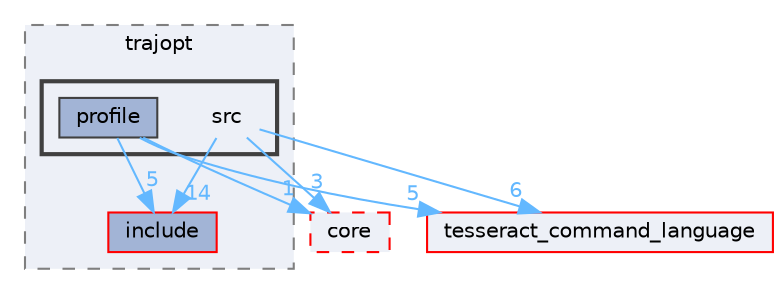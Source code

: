 digraph "tesseract_motion_planners/trajopt/src"
{
 // LATEX_PDF_SIZE
  bgcolor="transparent";
  edge [fontname=Helvetica,fontsize=10,labelfontname=Helvetica,labelfontsize=10];
  node [fontname=Helvetica,fontsize=10,shape=box,height=0.2,width=0.4];
  compound=true
  subgraph clusterdir_a2b25e711a2c1ee210ea3f441a2ab0d0 {
    graph [ bgcolor="#edf0f7", pencolor="grey50", label="trajopt", fontname=Helvetica,fontsize=10 style="filled,dashed", URL="dir_a2b25e711a2c1ee210ea3f441a2ab0d0.html",tooltip=""]
  dir_69518f7ef736443110ee2b2a50b977af [label="include", fillcolor="#a2b4d6", color="red", style="filled", URL="dir_69518f7ef736443110ee2b2a50b977af.html",tooltip=""];
  subgraph clusterdir_786d4f88b5723d1ed7606901b175895c {
    graph [ bgcolor="#edf0f7", pencolor="grey25", label="", fontname=Helvetica,fontsize=10 style="filled,bold", URL="dir_786d4f88b5723d1ed7606901b175895c.html",tooltip=""]
    dir_786d4f88b5723d1ed7606901b175895c [shape=plaintext, label="src"];
  dir_d4ff393b90ae0dac34f0df7d48459ca7 [label="profile", fillcolor="#a2b4d6", color="grey25", style="filled", URL="dir_d4ff393b90ae0dac34f0df7d48459ca7.html",tooltip=""];
  }
  }
  dir_ba42fb948e9041f2f8c5ac347b7f6bb7 [label="core", fillcolor="#edf0f7", color="red", style="filled,dashed", URL="dir_ba42fb948e9041f2f8c5ac347b7f6bb7.html",tooltip=""];
  dir_fa47c2fa9b13a12fc195f1b83854b816 [label="tesseract_command_language", fillcolor="#edf0f7", color="red", style="filled", URL="dir_fa47c2fa9b13a12fc195f1b83854b816.html",tooltip=""];
  dir_786d4f88b5723d1ed7606901b175895c->dir_69518f7ef736443110ee2b2a50b977af [headlabel="14", labeldistance=1.5 headhref="dir_000042_000013.html" color="steelblue1" fontcolor="steelblue1"];
  dir_786d4f88b5723d1ed7606901b175895c->dir_ba42fb948e9041f2f8c5ac347b7f6bb7 [headlabel="3", labeldistance=1.5 headhref="dir_000042_000000.html" color="steelblue1" fontcolor="steelblue1"];
  dir_786d4f88b5723d1ed7606901b175895c->dir_fa47c2fa9b13a12fc195f1b83854b816 [headlabel="6", labeldistance=1.5 headhref="dir_000042_000048.html" color="steelblue1" fontcolor="steelblue1"];
  dir_d4ff393b90ae0dac34f0df7d48459ca7->dir_69518f7ef736443110ee2b2a50b977af [headlabel="5", labeldistance=1.5 headhref="dir_000031_000013.html" color="steelblue1" fontcolor="steelblue1"];
  dir_d4ff393b90ae0dac34f0df7d48459ca7->dir_ba42fb948e9041f2f8c5ac347b7f6bb7 [headlabel="1", labeldistance=1.5 headhref="dir_000031_000000.html" color="steelblue1" fontcolor="steelblue1"];
  dir_d4ff393b90ae0dac34f0df7d48459ca7->dir_fa47c2fa9b13a12fc195f1b83854b816 [headlabel="5", labeldistance=1.5 headhref="dir_000031_000048.html" color="steelblue1" fontcolor="steelblue1"];
}
